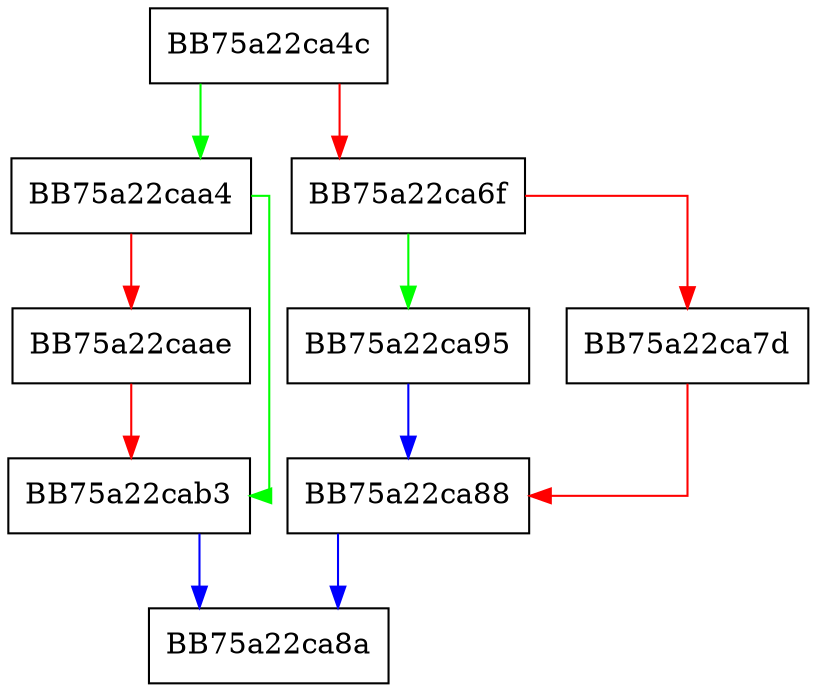 digraph AddFile {
  node [shape="box"];
  graph [splines=ortho];
  BB75a22ca4c -> BB75a22caa4 [color="green"];
  BB75a22ca4c -> BB75a22ca6f [color="red"];
  BB75a22ca6f -> BB75a22ca95 [color="green"];
  BB75a22ca6f -> BB75a22ca7d [color="red"];
  BB75a22ca7d -> BB75a22ca88 [color="red"];
  BB75a22ca88 -> BB75a22ca8a [color="blue"];
  BB75a22ca95 -> BB75a22ca88 [color="blue"];
  BB75a22caa4 -> BB75a22cab3 [color="green"];
  BB75a22caa4 -> BB75a22caae [color="red"];
  BB75a22caae -> BB75a22cab3 [color="red"];
  BB75a22cab3 -> BB75a22ca8a [color="blue"];
}